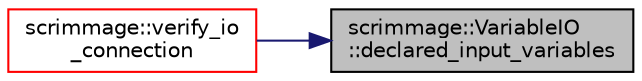 digraph "scrimmage::VariableIO::declared_input_variables"
{
 // LATEX_PDF_SIZE
  edge [fontname="Helvetica",fontsize="10",labelfontname="Helvetica",labelfontsize="10"];
  node [fontname="Helvetica",fontsize="10",shape=record];
  rankdir="RL";
  Node1 [label="scrimmage::VariableIO\l::declared_input_variables",height=0.2,width=0.4,color="black", fillcolor="grey75", style="filled", fontcolor="black",tooltip=" "];
  Node1 -> Node2 [dir="back",color="midnightblue",fontsize="10",style="solid",fontname="Helvetica"];
  Node2 [label="scrimmage::verify_io\l_connection",height=0.2,width=0.4,color="red", fillcolor="white", style="filled",URL="$namespacescrimmage.html#ae124c7a839ccebe20480e25a1c4988ee",tooltip=" "];
}
